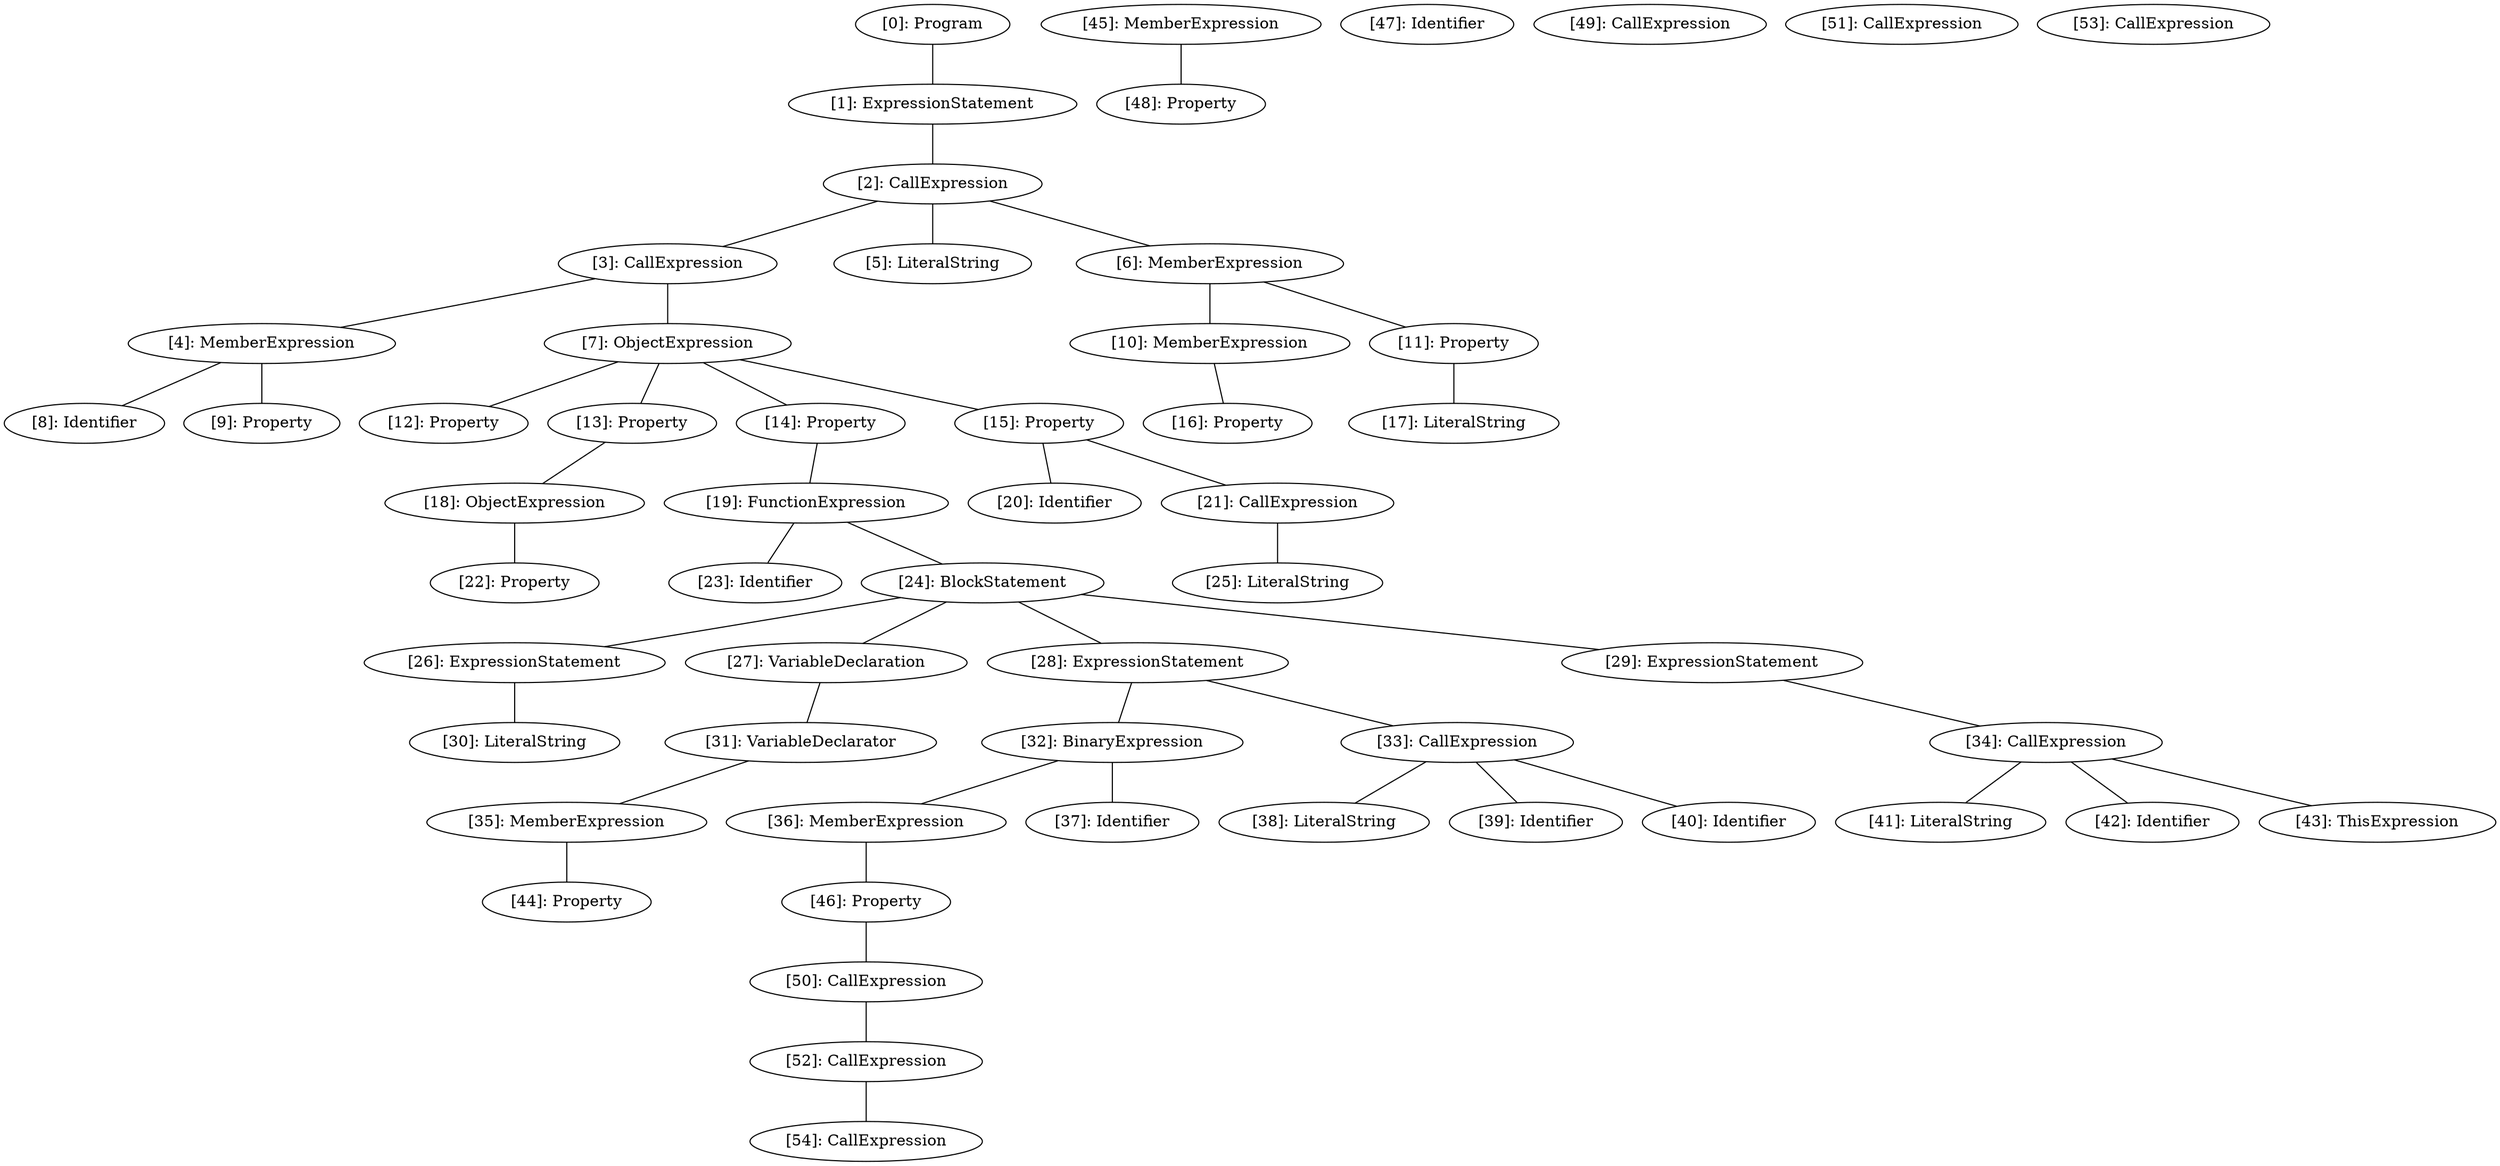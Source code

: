 // Result
graph {
	0 [label="[0]: Program"]
	1 [label="[1]: ExpressionStatement"]
	2 [label="[2]: CallExpression"]
	3 [label="[3]: CallExpression"]
	4 [label="[4]: MemberExpression"]
	5 [label="[5]: LiteralString"]
	6 [label="[6]: MemberExpression"]
	7 [label="[7]: ObjectExpression"]
	8 [label="[8]: Identifier"]
	9 [label="[9]: Property"]
	10 [label="[10]: MemberExpression"]
	11 [label="[11]: Property"]
	12 [label="[12]: Property"]
	13 [label="[13]: Property"]
	14 [label="[14]: Property"]
	15 [label="[15]: Property"]
	16 [label="[16]: Property"]
	17 [label="[17]: LiteralString"]
	18 [label="[18]: ObjectExpression"]
	19 [label="[19]: FunctionExpression"]
	20 [label="[20]: Identifier"]
	21 [label="[21]: CallExpression"]
	22 [label="[22]: Property"]
	23 [label="[23]: Identifier"]
	24 [label="[24]: BlockStatement"]
	25 [label="[25]: LiteralString"]
	26 [label="[26]: ExpressionStatement"]
	27 [label="[27]: VariableDeclaration"]
	28 [label="[28]: ExpressionStatement"]
	29 [label="[29]: ExpressionStatement"]
	30 [label="[30]: LiteralString"]
	31 [label="[31]: VariableDeclarator"]
	32 [label="[32]: BinaryExpression"]
	33 [label="[33]: CallExpression"]
	34 [label="[34]: CallExpression"]
	35 [label="[35]: MemberExpression"]
	36 [label="[36]: MemberExpression"]
	37 [label="[37]: Identifier"]
	38 [label="[38]: LiteralString"]
	39 [label="[39]: Identifier"]
	40 [label="[40]: Identifier"]
	41 [label="[41]: LiteralString"]
	42 [label="[42]: Identifier"]
	43 [label="[43]: ThisExpression"]
	44 [label="[44]: Property"]
	45 [label="[45]: MemberExpression"]
	46 [label="[46]: Property"]
	47 [label="[47]: Identifier"]
	48 [label="[48]: Property"]
	49 [label="[49]: CallExpression"]
	50 [label="[50]: CallExpression"]
	51 [label="[51]: CallExpression"]
	52 [label="[52]: CallExpression"]
	53 [label="[53]: CallExpression"]
	54 [label="[54]: CallExpression"]
	0 -- 1
	1 -- 2
	2 -- 3
	2 -- 5
	2 -- 6
	3 -- 4
	3 -- 7
	4 -- 8
	4 -- 9
	6 -- 10
	6 -- 11
	7 -- 12
	7 -- 13
	7 -- 14
	7 -- 15
	10 -- 16
	11 -- 17
	13 -- 18
	14 -- 19
	15 -- 20
	15 -- 21
	18 -- 22
	19 -- 23
	19 -- 24
	21 -- 25
	24 -- 26
	24 -- 27
	24 -- 28
	24 -- 29
	26 -- 30
	27 -- 31
	28 -- 32
	28 -- 33
	29 -- 34
	31 -- 35
	32 -- 36
	32 -- 37
	33 -- 38
	33 -- 39
	33 -- 40
	34 -- 41
	34 -- 42
	34 -- 43
	35 -- 44
	36 -- 46
	45 -- 48
	46 -- 50
	50 -- 52
	52 -- 54
}
